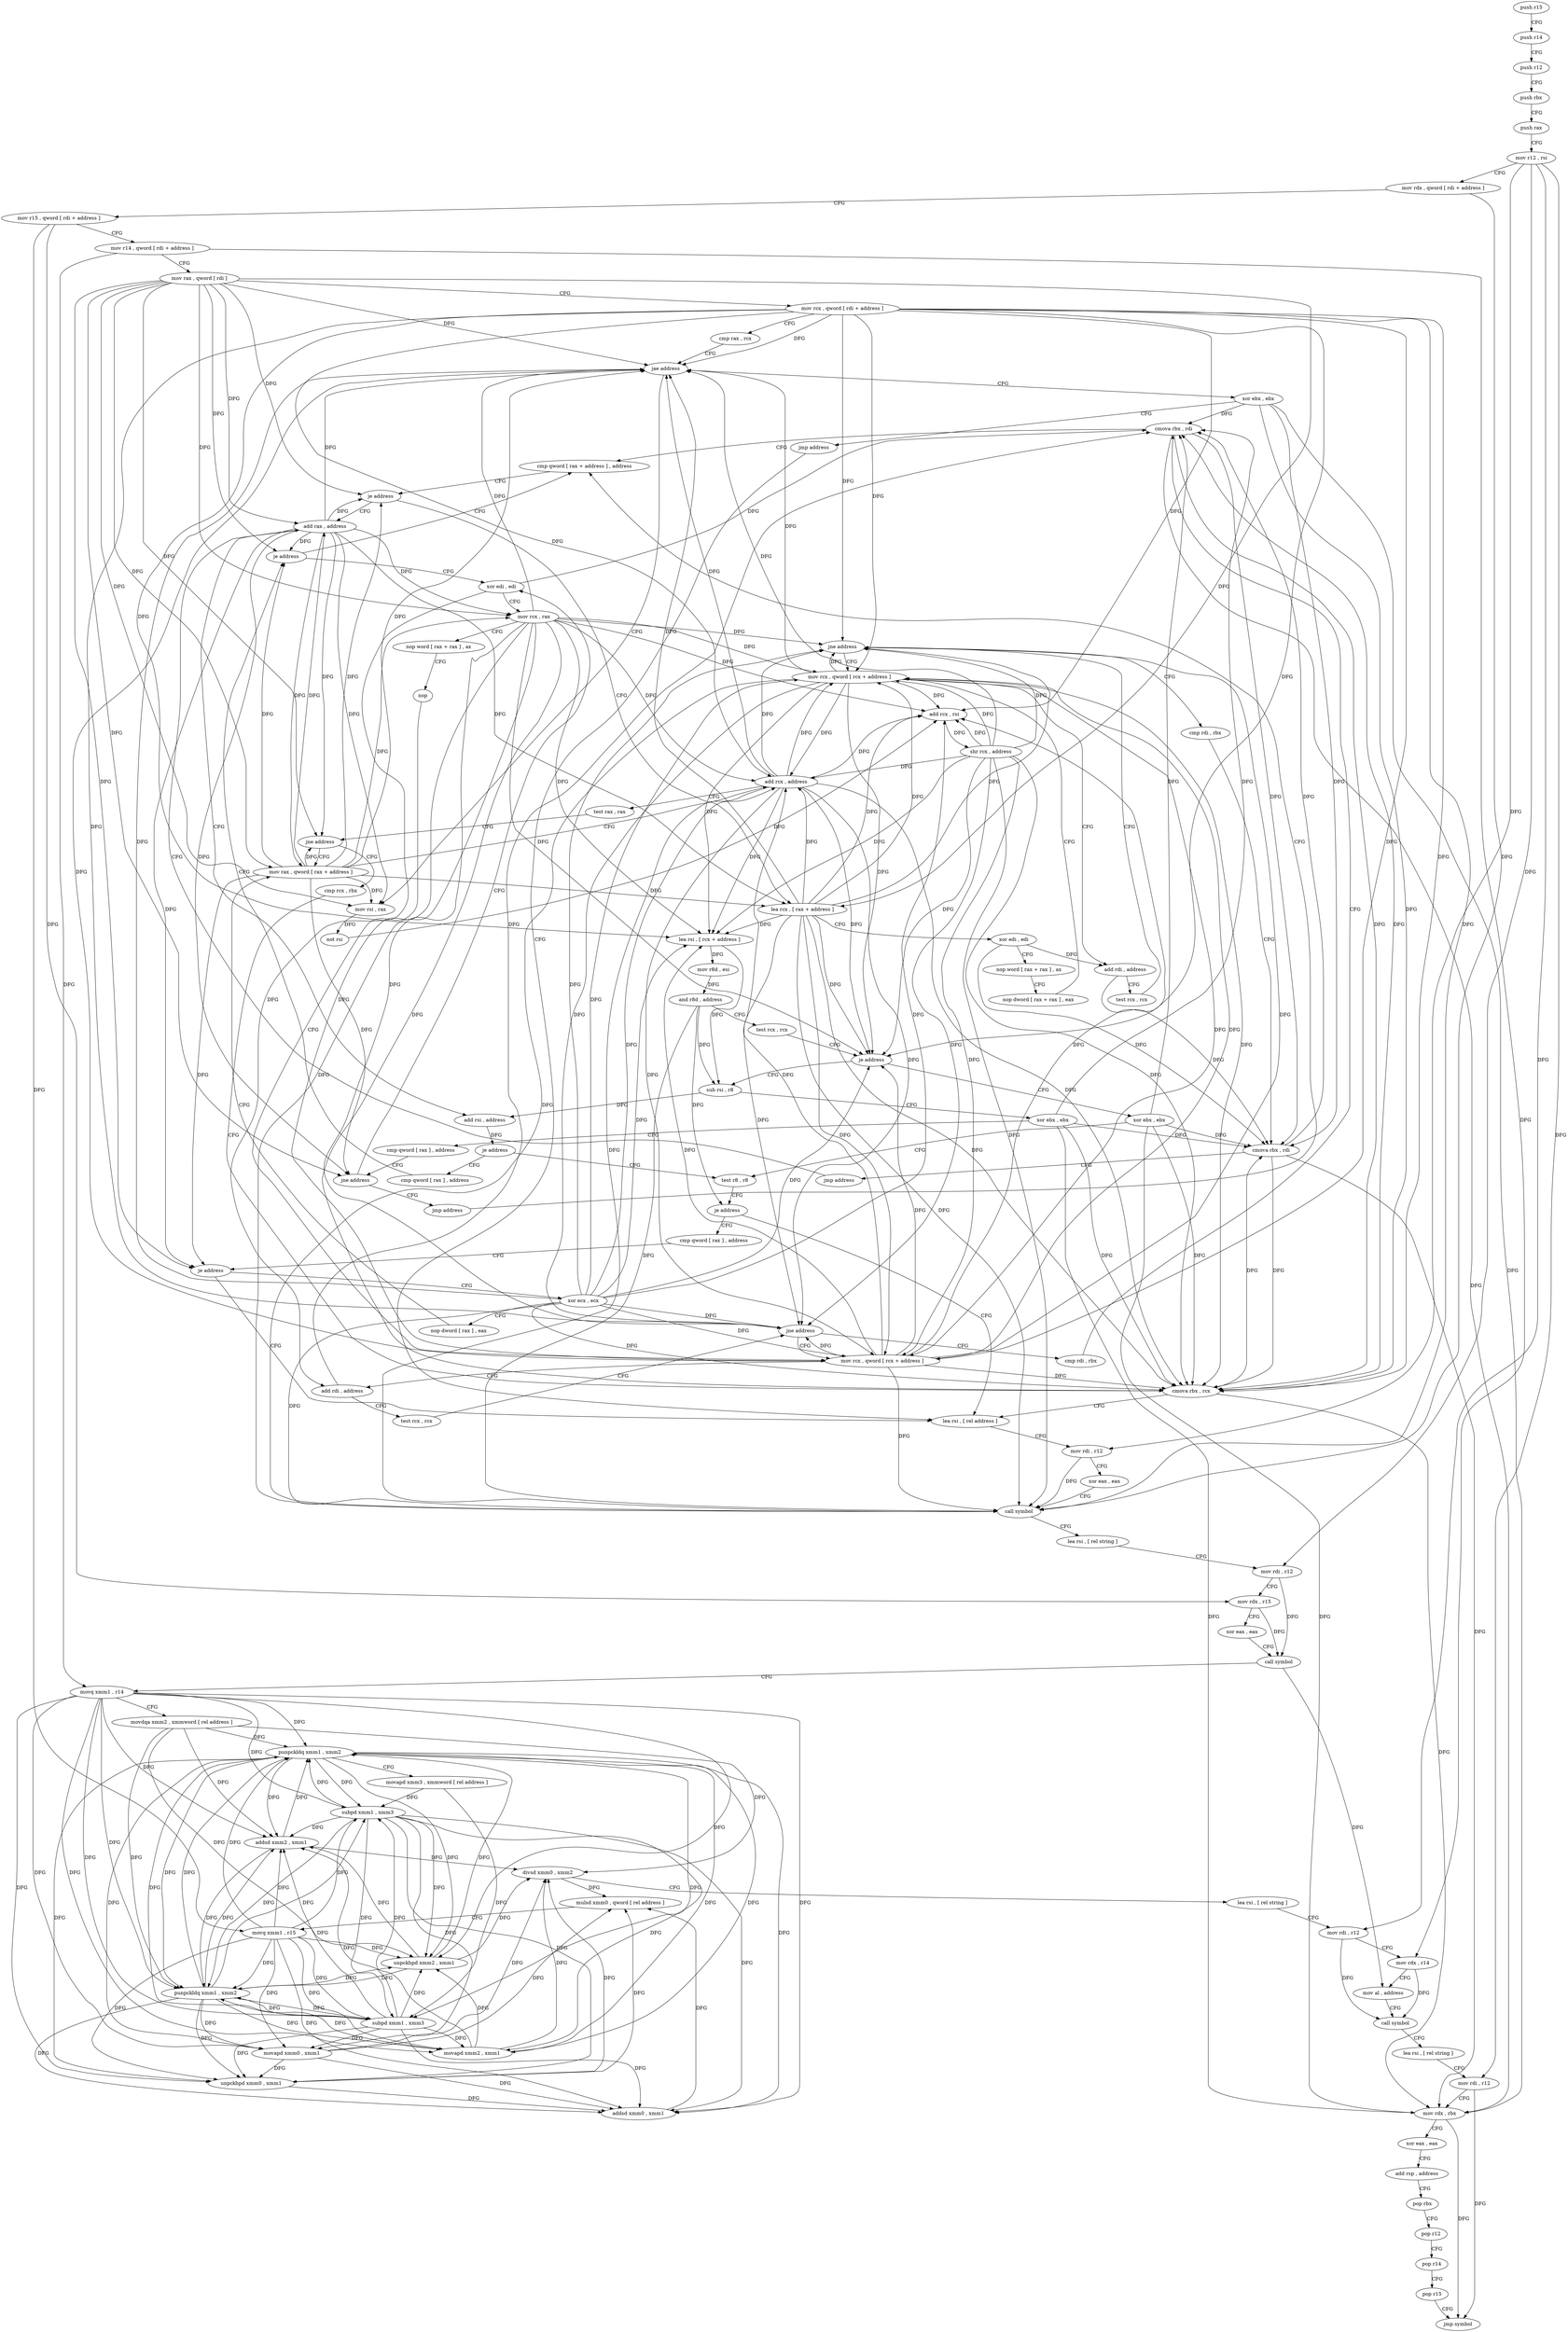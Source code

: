 digraph "func" {
"180672" [label = "push r15" ]
"180674" [label = "push r14" ]
"180676" [label = "push r12" ]
"180678" [label = "push rbx" ]
"180679" [label = "push rax" ]
"180680" [label = "mov r12 , rsi" ]
"180683" [label = "mov rdx , qword [ rdi + address ]" ]
"180687" [label = "mov r15 , qword [ rdi + address ]" ]
"180691" [label = "mov r14 , qword [ rdi + address ]" ]
"180695" [label = "mov rax , qword [ rdi ]" ]
"180698" [label = "mov rcx , qword [ rdi + address ]" ]
"180702" [label = "cmp rax , rcx" ]
"180705" [label = "jae address" ]
"180870" [label = "xor ebx , ebx" ]
"180711" [label = "mov rsi , rax" ]
"180872" [label = "jmp address" ]
"180916" [label = "lea rsi , [ rel address ]" ]
"180714" [label = "not rsi" ]
"180717" [label = "add rcx , rsi" ]
"180720" [label = "shr rcx , address" ]
"180724" [label = "lea rsi , [ rcx + address ]" ]
"180728" [label = "mov r8d , esi" ]
"180731" [label = "and r8d , address" ]
"180735" [label = "test rcx , rcx" ]
"180738" [label = "je address" ]
"180874" [label = "xor ebx , ebx" ]
"180744" [label = "sub rsi , r8" ]
"180923" [label = "mov rdi , r12" ]
"180926" [label = "xor eax , eax" ]
"180928" [label = "call symbol" ]
"180933" [label = "lea rsi , [ rel string ]" ]
"180940" [label = "mov rdi , r12" ]
"180943" [label = "mov rdx , r15" ]
"180946" [label = "xor eax , eax" ]
"180948" [label = "call symbol" ]
"180953" [label = "movq xmm1 , r14" ]
"180958" [label = "movdqa xmm2 , xmmword [ rel address ]" ]
"180966" [label = "punpckldq xmm1 , xmm2" ]
"180970" [label = "movapd xmm3 , xmmword [ rel address ]" ]
"180978" [label = "subpd xmm1 , xmm3" ]
"180982" [label = "movapd xmm0 , xmm1" ]
"180986" [label = "unpckhpd xmm0 , xmm1" ]
"180990" [label = "addsd xmm0 , xmm1" ]
"180994" [label = "mulsd xmm0 , qword [ rel address ]" ]
"181002" [label = "movq xmm1 , r15" ]
"181007" [label = "punpckldq xmm1 , xmm2" ]
"181011" [label = "subpd xmm1 , xmm3" ]
"181015" [label = "movapd xmm2 , xmm1" ]
"181019" [label = "unpckhpd xmm2 , xmm1" ]
"181023" [label = "addsd xmm2 , xmm1" ]
"181027" [label = "divsd xmm0 , xmm2" ]
"181031" [label = "lea rsi , [ rel string ]" ]
"181038" [label = "mov rdi , r12" ]
"181041" [label = "mov rdx , r14" ]
"181044" [label = "mov al , address" ]
"181046" [label = "call symbol" ]
"181051" [label = "lea rsi , [ rel string ]" ]
"181058" [label = "mov rdi , r12" ]
"181061" [label = "mov rdx , rbx" ]
"181064" [label = "xor eax , eax" ]
"181066" [label = "add rsp , address" ]
"181070" [label = "pop rbx" ]
"181071" [label = "pop r12" ]
"181073" [label = "pop r14" ]
"181075" [label = "pop r15" ]
"181077" [label = "jmp symbol" ]
"180876" [label = "test r8 , r8" ]
"180747" [label = "xor ebx , ebx" ]
"180749" [label = "cmp qword [ rax ] , address" ]
"180753" [label = "jne address" ]
"180784" [label = "xor edi , edi" ]
"180755" [label = "jmp address" ]
"180881" [label = "cmp qword [ rax ] , address" ]
"180885" [label = "je address" ]
"180887" [label = "xor ecx , ecx" ]
"180786" [label = "mov rcx , rax" ]
"180789" [label = "nop word [ rax + rax ] , ax" ]
"180799" [label = "nop" ]
"180800" [label = "mov rcx , qword [ rcx + address ]" ]
"180820" [label = "cmp qword [ rax + address ] , address" ]
"180889" [label = "nop dword [ rax ] , eax" ]
"180896" [label = "mov rax , qword [ rax + address ]" ]
"180804" [label = "add rdi , address" ]
"180808" [label = "test rcx , rcx" ]
"180811" [label = "jne address" ]
"180813" [label = "cmp rdi , rbx" ]
"180816" [label = "cmova rbx , rdi" ]
"180825" [label = "je address" ]
"180768" [label = "add rax , address" ]
"180827" [label = "lea rcx , [ rax + address ]" ]
"180900" [label = "add rcx , address" ]
"180904" [label = "test rax , rax" ]
"180907" [label = "jne address" ]
"180909" [label = "cmp rcx , rbx" ]
"180912" [label = "cmova rbx , rcx" ]
"180772" [label = "add rsi , address" ]
"180776" [label = "je address" ]
"180778" [label = "cmp qword [ rax ] , address" ]
"180831" [label = "xor edi , edi" ]
"180833" [label = "nop word [ rax + rax ] , ax" ]
"180843" [label = "nop dword [ rax + rax ] , eax" ]
"180848" [label = "mov rcx , qword [ rcx + address ]" ]
"180879" [label = "je address" ]
"180782" [label = "je address" ]
"180852" [label = "add rdi , address" ]
"180856" [label = "test rcx , rcx" ]
"180859" [label = "jne address" ]
"180861" [label = "cmp rdi , rbx" ]
"180864" [label = "cmova rbx , rdi" ]
"180868" [label = "jmp address" ]
"180672" -> "180674" [ label = "CFG" ]
"180674" -> "180676" [ label = "CFG" ]
"180676" -> "180678" [ label = "CFG" ]
"180678" -> "180679" [ label = "CFG" ]
"180679" -> "180680" [ label = "CFG" ]
"180680" -> "180683" [ label = "CFG" ]
"180680" -> "180923" [ label = "DFG" ]
"180680" -> "180940" [ label = "DFG" ]
"180680" -> "181038" [ label = "DFG" ]
"180680" -> "181058" [ label = "DFG" ]
"180683" -> "180687" [ label = "CFG" ]
"180683" -> "180928" [ label = "DFG" ]
"180687" -> "180691" [ label = "CFG" ]
"180687" -> "180943" [ label = "DFG" ]
"180687" -> "181002" [ label = "DFG" ]
"180691" -> "180695" [ label = "CFG" ]
"180691" -> "180953" [ label = "DFG" ]
"180691" -> "181041" [ label = "DFG" ]
"180695" -> "180698" [ label = "CFG" ]
"180695" -> "180705" [ label = "DFG" ]
"180695" -> "180711" [ label = "DFG" ]
"180695" -> "180753" [ label = "DFG" ]
"180695" -> "180786" [ label = "DFG" ]
"180695" -> "180885" [ label = "DFG" ]
"180695" -> "180825" [ label = "DFG" ]
"180695" -> "180768" [ label = "DFG" ]
"180695" -> "180827" [ label = "DFG" ]
"180695" -> "180896" [ label = "DFG" ]
"180695" -> "180907" [ label = "DFG" ]
"180695" -> "180782" [ label = "DFG" ]
"180698" -> "180702" [ label = "CFG" ]
"180698" -> "180705" [ label = "DFG" ]
"180698" -> "180717" [ label = "DFG" ]
"180698" -> "180724" [ label = "DFG" ]
"180698" -> "180738" [ label = "DFG" ]
"180698" -> "180928" [ label = "DFG" ]
"180698" -> "180800" [ label = "DFG" ]
"180698" -> "180811" [ label = "DFG" ]
"180698" -> "180900" [ label = "DFG" ]
"180698" -> "180848" [ label = "DFG" ]
"180698" -> "180859" [ label = "DFG" ]
"180698" -> "180912" [ label = "DFG" ]
"180702" -> "180705" [ label = "CFG" ]
"180705" -> "180870" [ label = "CFG" ]
"180705" -> "180711" [ label = "CFG" ]
"180870" -> "180872" [ label = "CFG" ]
"180870" -> "181061" [ label = "DFG" ]
"180870" -> "180816" [ label = "DFG" ]
"180870" -> "180912" [ label = "DFG" ]
"180870" -> "180864" [ label = "DFG" ]
"180711" -> "180714" [ label = "DFG" ]
"180872" -> "180916" [ label = "CFG" ]
"180916" -> "180923" [ label = "CFG" ]
"180714" -> "180717" [ label = "DFG" ]
"180717" -> "180720" [ label = "DFG" ]
"180720" -> "180724" [ label = "DFG" ]
"180720" -> "180705" [ label = "DFG" ]
"180720" -> "180717" [ label = "DFG" ]
"180720" -> "180738" [ label = "DFG" ]
"180720" -> "180928" [ label = "DFG" ]
"180720" -> "180800" [ label = "DFG" ]
"180720" -> "180811" [ label = "DFG" ]
"180720" -> "180900" [ label = "DFG" ]
"180720" -> "180848" [ label = "DFG" ]
"180720" -> "180859" [ label = "DFG" ]
"180720" -> "180912" [ label = "DFG" ]
"180724" -> "180728" [ label = "DFG" ]
"180724" -> "180744" [ label = "DFG" ]
"180728" -> "180731" [ label = "DFG" ]
"180731" -> "180735" [ label = "CFG" ]
"180731" -> "180928" [ label = "DFG" ]
"180731" -> "180744" [ label = "DFG" ]
"180731" -> "180879" [ label = "DFG" ]
"180735" -> "180738" [ label = "CFG" ]
"180738" -> "180874" [ label = "CFG" ]
"180738" -> "180744" [ label = "CFG" ]
"180874" -> "180876" [ label = "CFG" ]
"180874" -> "181061" [ label = "DFG" ]
"180874" -> "180816" [ label = "DFG" ]
"180874" -> "180912" [ label = "DFG" ]
"180874" -> "180864" [ label = "DFG" ]
"180744" -> "180747" [ label = "CFG" ]
"180744" -> "180772" [ label = "DFG" ]
"180923" -> "180926" [ label = "CFG" ]
"180923" -> "180928" [ label = "DFG" ]
"180926" -> "180928" [ label = "CFG" ]
"180928" -> "180933" [ label = "CFG" ]
"180933" -> "180940" [ label = "CFG" ]
"180940" -> "180943" [ label = "CFG" ]
"180940" -> "180948" [ label = "DFG" ]
"180943" -> "180946" [ label = "CFG" ]
"180943" -> "180948" [ label = "DFG" ]
"180946" -> "180948" [ label = "CFG" ]
"180948" -> "180953" [ label = "CFG" ]
"180948" -> "181044" [ label = "DFG" ]
"180953" -> "180958" [ label = "CFG" ]
"180953" -> "180966" [ label = "DFG" ]
"180953" -> "180978" [ label = "DFG" ]
"180953" -> "180982" [ label = "DFG" ]
"180953" -> "180986" [ label = "DFG" ]
"180953" -> "180990" [ label = "DFG" ]
"180953" -> "181007" [ label = "DFG" ]
"180953" -> "181011" [ label = "DFG" ]
"180953" -> "181015" [ label = "DFG" ]
"180953" -> "181019" [ label = "DFG" ]
"180953" -> "181023" [ label = "DFG" ]
"180958" -> "180966" [ label = "DFG" ]
"180958" -> "181007" [ label = "DFG" ]
"180958" -> "181019" [ label = "DFG" ]
"180958" -> "181023" [ label = "DFG" ]
"180958" -> "181027" [ label = "DFG" ]
"180966" -> "180970" [ label = "CFG" ]
"180966" -> "180978" [ label = "DFG" ]
"180966" -> "180982" [ label = "DFG" ]
"180966" -> "180986" [ label = "DFG" ]
"180966" -> "180990" [ label = "DFG" ]
"180966" -> "181007" [ label = "DFG" ]
"180966" -> "181011" [ label = "DFG" ]
"180966" -> "181015" [ label = "DFG" ]
"180966" -> "181019" [ label = "DFG" ]
"180966" -> "181023" [ label = "DFG" ]
"180970" -> "180978" [ label = "DFG" ]
"180970" -> "181011" [ label = "DFG" ]
"180978" -> "180982" [ label = "DFG" ]
"180978" -> "180966" [ label = "DFG" ]
"180978" -> "180986" [ label = "DFG" ]
"180978" -> "180990" [ label = "DFG" ]
"180978" -> "181007" [ label = "DFG" ]
"180978" -> "181011" [ label = "DFG" ]
"180978" -> "181015" [ label = "DFG" ]
"180978" -> "181019" [ label = "DFG" ]
"180978" -> "181023" [ label = "DFG" ]
"180982" -> "180986" [ label = "DFG" ]
"180982" -> "180990" [ label = "DFG" ]
"180982" -> "180994" [ label = "DFG" ]
"180982" -> "181027" [ label = "DFG" ]
"180986" -> "180990" [ label = "DFG" ]
"180986" -> "180994" [ label = "DFG" ]
"180986" -> "181027" [ label = "DFG" ]
"180990" -> "180994" [ label = "DFG" ]
"180994" -> "181002" [ label = "CFG" ]
"181002" -> "181007" [ label = "DFG" ]
"181002" -> "180982" [ label = "DFG" ]
"181002" -> "180986" [ label = "DFG" ]
"181002" -> "180990" [ label = "DFG" ]
"181002" -> "180966" [ label = "DFG" ]
"181002" -> "180978" [ label = "DFG" ]
"181002" -> "181011" [ label = "DFG" ]
"181002" -> "181015" [ label = "DFG" ]
"181002" -> "181019" [ label = "DFG" ]
"181002" -> "181023" [ label = "DFG" ]
"181007" -> "181011" [ label = "DFG" ]
"181007" -> "180982" [ label = "DFG" ]
"181007" -> "180986" [ label = "DFG" ]
"181007" -> "180990" [ label = "DFG" ]
"181007" -> "180966" [ label = "DFG" ]
"181007" -> "180978" [ label = "DFG" ]
"181007" -> "181015" [ label = "DFG" ]
"181007" -> "181019" [ label = "DFG" ]
"181007" -> "181023" [ label = "DFG" ]
"181011" -> "181015" [ label = "DFG" ]
"181011" -> "180982" [ label = "DFG" ]
"181011" -> "180986" [ label = "DFG" ]
"181011" -> "180990" [ label = "DFG" ]
"181011" -> "180966" [ label = "DFG" ]
"181011" -> "180978" [ label = "DFG" ]
"181011" -> "181007" [ label = "DFG" ]
"181011" -> "181019" [ label = "DFG" ]
"181011" -> "181023" [ label = "DFG" ]
"181015" -> "181019" [ label = "DFG" ]
"181015" -> "180966" [ label = "DFG" ]
"181015" -> "181007" [ label = "DFG" ]
"181015" -> "181023" [ label = "DFG" ]
"181015" -> "181027" [ label = "DFG" ]
"181019" -> "181023" [ label = "DFG" ]
"181019" -> "180966" [ label = "DFG" ]
"181019" -> "181007" [ label = "DFG" ]
"181019" -> "181027" [ label = "DFG" ]
"181023" -> "181027" [ label = "DFG" ]
"181023" -> "180966" [ label = "DFG" ]
"181023" -> "181007" [ label = "DFG" ]
"181027" -> "181031" [ label = "CFG" ]
"181027" -> "180994" [ label = "DFG" ]
"181031" -> "181038" [ label = "CFG" ]
"181038" -> "181041" [ label = "CFG" ]
"181038" -> "181046" [ label = "DFG" ]
"181041" -> "181044" [ label = "CFG" ]
"181041" -> "181046" [ label = "DFG" ]
"181044" -> "181046" [ label = "CFG" ]
"181046" -> "181051" [ label = "CFG" ]
"181051" -> "181058" [ label = "CFG" ]
"181058" -> "181061" [ label = "CFG" ]
"181058" -> "181077" [ label = "DFG" ]
"181061" -> "181064" [ label = "CFG" ]
"181061" -> "181077" [ label = "DFG" ]
"181064" -> "181066" [ label = "CFG" ]
"181066" -> "181070" [ label = "CFG" ]
"181070" -> "181071" [ label = "CFG" ]
"181071" -> "181073" [ label = "CFG" ]
"181073" -> "181075" [ label = "CFG" ]
"181075" -> "181077" [ label = "CFG" ]
"180876" -> "180879" [ label = "CFG" ]
"180747" -> "180749" [ label = "CFG" ]
"180747" -> "181061" [ label = "DFG" ]
"180747" -> "180816" [ label = "DFG" ]
"180747" -> "180912" [ label = "DFG" ]
"180747" -> "180864" [ label = "DFG" ]
"180749" -> "180753" [ label = "CFG" ]
"180753" -> "180784" [ label = "CFG" ]
"180753" -> "180755" [ label = "CFG" ]
"180784" -> "180786" [ label = "CFG" ]
"180784" -> "180804" [ label = "DFG" ]
"180784" -> "180816" [ label = "DFG" ]
"180755" -> "180820" [ label = "CFG" ]
"180881" -> "180885" [ label = "CFG" ]
"180885" -> "180916" [ label = "CFG" ]
"180885" -> "180887" [ label = "CFG" ]
"180887" -> "180889" [ label = "CFG" ]
"180887" -> "180705" [ label = "DFG" ]
"180887" -> "180724" [ label = "DFG" ]
"180887" -> "180738" [ label = "DFG" ]
"180887" -> "180800" [ label = "DFG" ]
"180887" -> "180811" [ label = "DFG" ]
"180887" -> "180717" [ label = "DFG" ]
"180887" -> "180928" [ label = "DFG" ]
"180887" -> "180900" [ label = "DFG" ]
"180887" -> "180848" [ label = "DFG" ]
"180887" -> "180859" [ label = "DFG" ]
"180887" -> "180912" [ label = "DFG" ]
"180786" -> "180789" [ label = "CFG" ]
"180786" -> "180705" [ label = "DFG" ]
"180786" -> "180724" [ label = "DFG" ]
"180786" -> "180738" [ label = "DFG" ]
"180786" -> "180717" [ label = "DFG" ]
"180786" -> "180928" [ label = "DFG" ]
"180786" -> "180800" [ label = "DFG" ]
"180786" -> "180811" [ label = "DFG" ]
"180786" -> "180900" [ label = "DFG" ]
"180786" -> "180848" [ label = "DFG" ]
"180786" -> "180859" [ label = "DFG" ]
"180786" -> "180912" [ label = "DFG" ]
"180789" -> "180799" [ label = "CFG" ]
"180799" -> "180800" [ label = "CFG" ]
"180800" -> "180804" [ label = "CFG" ]
"180800" -> "180705" [ label = "DFG" ]
"180800" -> "180724" [ label = "DFG" ]
"180800" -> "180738" [ label = "DFG" ]
"180800" -> "180717" [ label = "DFG" ]
"180800" -> "180928" [ label = "DFG" ]
"180800" -> "180811" [ label = "DFG" ]
"180800" -> "180900" [ label = "DFG" ]
"180800" -> "180848" [ label = "DFG" ]
"180800" -> "180859" [ label = "DFG" ]
"180800" -> "180912" [ label = "DFG" ]
"180820" -> "180825" [ label = "CFG" ]
"180889" -> "180896" [ label = "CFG" ]
"180896" -> "180900" [ label = "CFG" ]
"180896" -> "180711" [ label = "DFG" ]
"180896" -> "180753" [ label = "DFG" ]
"180896" -> "180786" [ label = "DFG" ]
"180896" -> "180885" [ label = "DFG" ]
"180896" -> "180825" [ label = "DFG" ]
"180896" -> "180768" [ label = "DFG" ]
"180896" -> "180827" [ label = "DFG" ]
"180896" -> "180705" [ label = "DFG" ]
"180896" -> "180907" [ label = "DFG" ]
"180896" -> "180782" [ label = "DFG" ]
"180804" -> "180808" [ label = "CFG" ]
"180804" -> "180816" [ label = "DFG" ]
"180808" -> "180811" [ label = "CFG" ]
"180811" -> "180800" [ label = "CFG" ]
"180811" -> "180813" [ label = "CFG" ]
"180813" -> "180816" [ label = "CFG" ]
"180816" -> "180820" [ label = "CFG" ]
"180816" -> "181061" [ label = "DFG" ]
"180816" -> "180912" [ label = "DFG" ]
"180816" -> "180864" [ label = "DFG" ]
"180825" -> "180768" [ label = "CFG" ]
"180825" -> "180827" [ label = "CFG" ]
"180768" -> "180772" [ label = "CFG" ]
"180768" -> "180711" [ label = "DFG" ]
"180768" -> "180753" [ label = "DFG" ]
"180768" -> "180786" [ label = "DFG" ]
"180768" -> "180885" [ label = "DFG" ]
"180768" -> "180825" [ label = "DFG" ]
"180768" -> "180705" [ label = "DFG" ]
"180768" -> "180827" [ label = "DFG" ]
"180768" -> "180896" [ label = "DFG" ]
"180768" -> "180907" [ label = "DFG" ]
"180768" -> "180782" [ label = "DFG" ]
"180827" -> "180831" [ label = "CFG" ]
"180827" -> "180705" [ label = "DFG" ]
"180827" -> "180724" [ label = "DFG" ]
"180827" -> "180738" [ label = "DFG" ]
"180827" -> "180800" [ label = "DFG" ]
"180827" -> "180811" [ label = "DFG" ]
"180827" -> "180717" [ label = "DFG" ]
"180827" -> "180928" [ label = "DFG" ]
"180827" -> "180900" [ label = "DFG" ]
"180827" -> "180848" [ label = "DFG" ]
"180827" -> "180859" [ label = "DFG" ]
"180827" -> "180912" [ label = "DFG" ]
"180900" -> "180904" [ label = "CFG" ]
"180900" -> "180705" [ label = "DFG" ]
"180900" -> "180724" [ label = "DFG" ]
"180900" -> "180738" [ label = "DFG" ]
"180900" -> "180800" [ label = "DFG" ]
"180900" -> "180811" [ label = "DFG" ]
"180900" -> "180717" [ label = "DFG" ]
"180900" -> "180928" [ label = "DFG" ]
"180900" -> "180848" [ label = "DFG" ]
"180900" -> "180859" [ label = "DFG" ]
"180900" -> "180912" [ label = "DFG" ]
"180904" -> "180907" [ label = "CFG" ]
"180907" -> "180896" [ label = "CFG" ]
"180907" -> "180909" [ label = "CFG" ]
"180909" -> "180912" [ label = "CFG" ]
"180912" -> "180916" [ label = "CFG" ]
"180912" -> "181061" [ label = "DFG" ]
"180912" -> "180816" [ label = "DFG" ]
"180912" -> "180864" [ label = "DFG" ]
"180772" -> "180776" [ label = "DFG" ]
"180776" -> "180876" [ label = "CFG" ]
"180776" -> "180778" [ label = "CFG" ]
"180778" -> "180782" [ label = "CFG" ]
"180831" -> "180833" [ label = "CFG" ]
"180831" -> "180852" [ label = "DFG" ]
"180831" -> "180864" [ label = "DFG" ]
"180833" -> "180843" [ label = "CFG" ]
"180843" -> "180848" [ label = "CFG" ]
"180848" -> "180852" [ label = "CFG" ]
"180848" -> "180705" [ label = "DFG" ]
"180848" -> "180724" [ label = "DFG" ]
"180848" -> "180738" [ label = "DFG" ]
"180848" -> "180800" [ label = "DFG" ]
"180848" -> "180811" [ label = "DFG" ]
"180848" -> "180900" [ label = "DFG" ]
"180848" -> "180717" [ label = "DFG" ]
"180848" -> "180928" [ label = "DFG" ]
"180848" -> "180859" [ label = "DFG" ]
"180848" -> "180912" [ label = "DFG" ]
"180879" -> "180916" [ label = "CFG" ]
"180879" -> "180881" [ label = "CFG" ]
"180782" -> "180820" [ label = "CFG" ]
"180782" -> "180784" [ label = "CFG" ]
"180852" -> "180856" [ label = "CFG" ]
"180852" -> "180864" [ label = "DFG" ]
"180856" -> "180859" [ label = "CFG" ]
"180859" -> "180848" [ label = "CFG" ]
"180859" -> "180861" [ label = "CFG" ]
"180861" -> "180864" [ label = "CFG" ]
"180864" -> "180868" [ label = "CFG" ]
"180864" -> "181061" [ label = "DFG" ]
"180864" -> "180816" [ label = "DFG" ]
"180864" -> "180912" [ label = "DFG" ]
"180868" -> "180768" [ label = "CFG" ]
}
